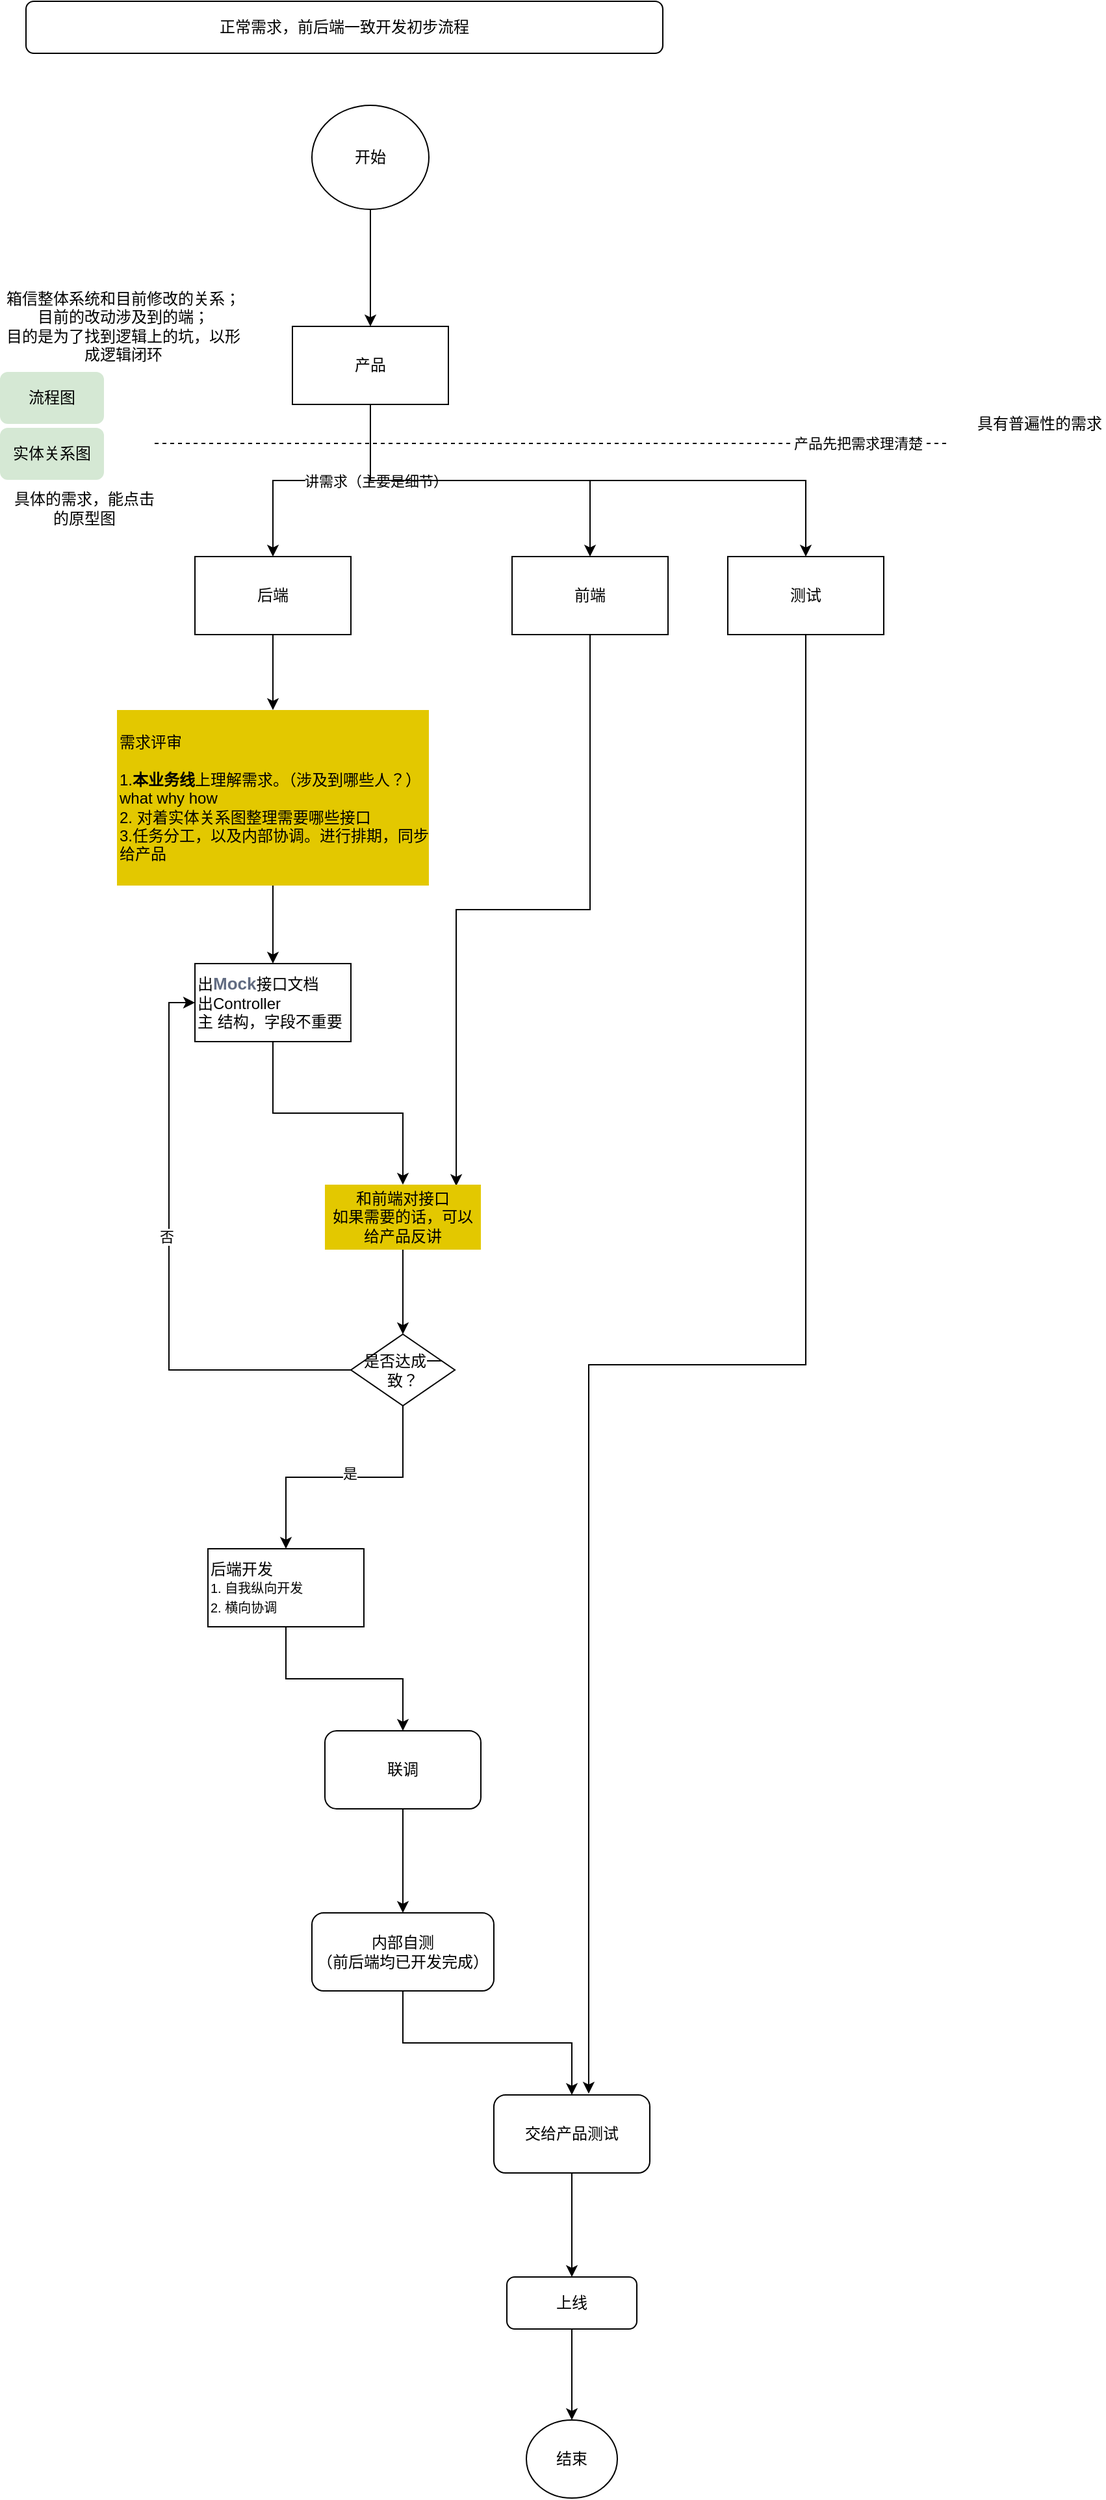 <mxfile version="14.6.6" type="github">
  <diagram id="eAi8zJwuuo-bABCW_Yco" name="第 1 页">
    <mxGraphModel dx="1717" dy="589" grid="1" gridSize="10" guides="1" tooltips="1" connect="1" arrows="1" fold="1" page="1" pageScale="1" pageWidth="827" pageHeight="1169" math="0" shadow="0">
      <root>
        <mxCell id="0" />
        <mxCell id="1" parent="0" />
        <mxCell id="UOCio54_dr0btCB2Ho9Q-3" value="" style="edgeStyle=orthogonalEdgeStyle;rounded=0;orthogonalLoop=1;jettySize=auto;html=1;" edge="1" parent="1" source="UOCio54_dr0btCB2Ho9Q-1" target="UOCio54_dr0btCB2Ho9Q-2">
          <mxGeometry relative="1" as="geometry" />
        </mxCell>
        <mxCell id="UOCio54_dr0btCB2Ho9Q-1" value="开始" style="ellipse;whiteSpace=wrap;html=1;" vertex="1" parent="1">
          <mxGeometry x="230" y="120" width="90" height="80" as="geometry" />
        </mxCell>
        <mxCell id="UOCio54_dr0btCB2Ho9Q-7" style="edgeStyle=orthogonalEdgeStyle;rounded=0;orthogonalLoop=1;jettySize=auto;html=1;exitX=0.5;exitY=1;exitDx=0;exitDy=0;entryX=0.5;entryY=0;entryDx=0;entryDy=0;" edge="1" parent="1" source="UOCio54_dr0btCB2Ho9Q-2" target="UOCio54_dr0btCB2Ho9Q-4">
          <mxGeometry relative="1" as="geometry" />
        </mxCell>
        <mxCell id="UOCio54_dr0btCB2Ho9Q-8" style="edgeStyle=orthogonalEdgeStyle;rounded=0;orthogonalLoop=1;jettySize=auto;html=1;exitX=0.5;exitY=1;exitDx=0;exitDy=0;entryX=0.5;entryY=0;entryDx=0;entryDy=0;" edge="1" parent="1" source="UOCio54_dr0btCB2Ho9Q-2" target="UOCio54_dr0btCB2Ho9Q-6">
          <mxGeometry relative="1" as="geometry" />
        </mxCell>
        <mxCell id="UOCio54_dr0btCB2Ho9Q-17" value="讲需求（主要是细节）" style="edgeLabel;html=1;align=center;verticalAlign=middle;resizable=0;points=[];" vertex="1" connectable="0" parent="UOCio54_dr0btCB2Ho9Q-8">
          <mxGeometry x="-0.566" relative="1" as="geometry">
            <mxPoint as="offset" />
          </mxGeometry>
        </mxCell>
        <mxCell id="UOCio54_dr0btCB2Ho9Q-23" style="edgeStyle=orthogonalEdgeStyle;rounded=0;orthogonalLoop=1;jettySize=auto;html=1;exitX=0.5;exitY=1;exitDx=0;exitDy=0;entryX=0.5;entryY=0;entryDx=0;entryDy=0;" edge="1" parent="1" source="UOCio54_dr0btCB2Ho9Q-2" target="UOCio54_dr0btCB2Ho9Q-9">
          <mxGeometry relative="1" as="geometry" />
        </mxCell>
        <mxCell id="UOCio54_dr0btCB2Ho9Q-2" value="产品" style="whiteSpace=wrap;html=1;" vertex="1" parent="1">
          <mxGeometry x="215" y="290" width="120" height="60" as="geometry" />
        </mxCell>
        <mxCell id="UOCio54_dr0btCB2Ho9Q-14" value="" style="edgeStyle=orthogonalEdgeStyle;rounded=0;orthogonalLoop=1;jettySize=auto;html=1;" edge="1" parent="1" source="UOCio54_dr0btCB2Ho9Q-4" target="UOCio54_dr0btCB2Ho9Q-13">
          <mxGeometry relative="1" as="geometry" />
        </mxCell>
        <mxCell id="UOCio54_dr0btCB2Ho9Q-4" value="后端" style="whiteSpace=wrap;html=1;" vertex="1" parent="1">
          <mxGeometry x="140" y="467" width="120" height="60" as="geometry" />
        </mxCell>
        <mxCell id="UOCio54_dr0btCB2Ho9Q-26" style="edgeStyle=orthogonalEdgeStyle;rounded=0;orthogonalLoop=1;jettySize=auto;html=1;exitX=0.5;exitY=1;exitDx=0;exitDy=0;entryX=0.842;entryY=0.02;entryDx=0;entryDy=0;entryPerimeter=0;" edge="1" parent="1" source="UOCio54_dr0btCB2Ho9Q-6" target="UOCio54_dr0btCB2Ho9Q-24">
          <mxGeometry relative="1" as="geometry" />
        </mxCell>
        <mxCell id="UOCio54_dr0btCB2Ho9Q-6" value="前端" style="whiteSpace=wrap;html=1;" vertex="1" parent="1">
          <mxGeometry x="384" y="467" width="120" height="60" as="geometry" />
        </mxCell>
        <mxCell id="UOCio54_dr0btCB2Ho9Q-40" style="edgeStyle=orthogonalEdgeStyle;rounded=0;orthogonalLoop=1;jettySize=auto;html=1;exitX=0.5;exitY=1;exitDx=0;exitDy=0;entryX=0.608;entryY=-0.017;entryDx=0;entryDy=0;entryPerimeter=0;" edge="1" parent="1" source="UOCio54_dr0btCB2Ho9Q-9" target="UOCio54_dr0btCB2Ho9Q-38">
          <mxGeometry relative="1" as="geometry" />
        </mxCell>
        <mxCell id="UOCio54_dr0btCB2Ho9Q-9" value="测试" style="whiteSpace=wrap;html=1;" vertex="1" parent="1">
          <mxGeometry x="550" y="467" width="120" height="60" as="geometry" />
        </mxCell>
        <mxCell id="UOCio54_dr0btCB2Ho9Q-10" value="" style="endArrow=none;html=1;dashed=1;" edge="1" parent="1">
          <mxGeometry width="50" height="50" relative="1" as="geometry">
            <mxPoint x="109" y="380" as="sourcePoint" />
            <mxPoint x="719" y="380" as="targetPoint" />
          </mxGeometry>
        </mxCell>
        <mxCell id="UOCio54_dr0btCB2Ho9Q-11" value="产品先把需求理清楚" style="edgeLabel;html=1;align=center;verticalAlign=middle;resizable=0;points=[];" vertex="1" connectable="0" parent="UOCio54_dr0btCB2Ho9Q-10">
          <mxGeometry x="0.774" relative="1" as="geometry">
            <mxPoint as="offset" />
          </mxGeometry>
        </mxCell>
        <mxCell id="UOCio54_dr0btCB2Ho9Q-12" value="具有普遍性的需求" style="text;html=1;strokeColor=none;fillColor=none;align=center;verticalAlign=middle;whiteSpace=wrap;rounded=0;" vertex="1" parent="1">
          <mxGeometry x="740" y="350" width="100" height="30" as="geometry" />
        </mxCell>
        <mxCell id="UOCio54_dr0btCB2Ho9Q-22" value="" style="edgeStyle=orthogonalEdgeStyle;rounded=0;orthogonalLoop=1;jettySize=auto;html=1;" edge="1" parent="1" source="UOCio54_dr0btCB2Ho9Q-13" target="UOCio54_dr0btCB2Ho9Q-21">
          <mxGeometry relative="1" as="geometry" />
        </mxCell>
        <mxCell id="UOCio54_dr0btCB2Ho9Q-13" value="需求评审&lt;br&gt;&lt;br&gt;1.&lt;b&gt;本业务线&lt;/b&gt;上理解需求。（涉及到哪些人？）what why how&lt;br&gt;2. 对着实体关系图整理需要哪些接口&lt;br&gt;3.任务分工，以及内部协调。进行排期，同步给产品" style="whiteSpace=wrap;html=1;align=left;fillColor=#e3c800;fontColor=#000000;strokeColor=none;" vertex="1" parent="1">
          <mxGeometry x="80" y="585" width="240" height="135" as="geometry" />
        </mxCell>
        <mxCell id="UOCio54_dr0btCB2Ho9Q-15" value="流程图" style="rounded=1;whiteSpace=wrap;html=1;fillColor=#d5e8d4;strokeColor=none;" vertex="1" parent="1">
          <mxGeometry x="-10" y="325" width="80" height="40" as="geometry" />
        </mxCell>
        <mxCell id="UOCio54_dr0btCB2Ho9Q-16" value="实体关系图" style="rounded=1;whiteSpace=wrap;html=1;fillColor=#d5e8d4;strokeColor=none;" vertex="1" parent="1">
          <mxGeometry x="-10" y="368" width="80" height="40" as="geometry" />
        </mxCell>
        <mxCell id="UOCio54_dr0btCB2Ho9Q-18" value="箱信整体系统和目前修改的关系；目前的改动涉及到的端；&lt;br&gt;目的是为了找到逻辑上的坑，以形成逻辑闭环" style="text;html=1;strokeColor=none;fillColor=none;align=center;verticalAlign=middle;whiteSpace=wrap;rounded=0;" vertex="1" parent="1">
          <mxGeometry x="-10" y="270" width="190" height="40" as="geometry" />
        </mxCell>
        <mxCell id="UOCio54_dr0btCB2Ho9Q-19" value="具体的需求，能点击的原型图" style="text;html=1;strokeColor=none;fillColor=none;align=center;verticalAlign=middle;whiteSpace=wrap;rounded=0;" vertex="1" parent="1">
          <mxGeometry y="420" width="110" height="20" as="geometry" />
        </mxCell>
        <mxCell id="UOCio54_dr0btCB2Ho9Q-25" value="" style="edgeStyle=orthogonalEdgeStyle;rounded=0;orthogonalLoop=1;jettySize=auto;html=1;" edge="1" parent="1" source="UOCio54_dr0btCB2Ho9Q-21" target="UOCio54_dr0btCB2Ho9Q-24">
          <mxGeometry relative="1" as="geometry" />
        </mxCell>
        <mxCell id="UOCio54_dr0btCB2Ho9Q-21" value="出&lt;span style=&quot;color: rgba(13 , 27 , 62 , 0.65) ; font-family: , , &amp;#34;segoe ui&amp;#34; , &amp;#34;roboto&amp;#34; , &amp;#34;helvetica neue&amp;#34; , &amp;#34;helvetica&amp;#34; , &amp;#34;pingfang sc&amp;#34; , &amp;#34;hiragino sans gb&amp;#34; , &amp;#34;microsoft yahei&amp;#34; , &amp;#34;simsun&amp;#34; , sans-serif ; font-size: 13px ; font-weight: 700 ; background-color: rgb(255 , 255 , 255)&quot;&gt;Mock&lt;/span&gt;接口文档&lt;br&gt;出Controller&lt;br&gt;主 结构，字段不重要" style="whiteSpace=wrap;html=1;align=left;" vertex="1" parent="1">
          <mxGeometry x="140" y="780" width="120" height="60" as="geometry" />
        </mxCell>
        <mxCell id="UOCio54_dr0btCB2Ho9Q-28" value="" style="edgeStyle=orthogonalEdgeStyle;rounded=0;orthogonalLoop=1;jettySize=auto;html=1;" edge="1" parent="1" source="UOCio54_dr0btCB2Ho9Q-24" target="UOCio54_dr0btCB2Ho9Q-27">
          <mxGeometry relative="1" as="geometry" />
        </mxCell>
        <mxCell id="UOCio54_dr0btCB2Ho9Q-24" value="和前端对接口&lt;br&gt;如果需要的话，可以给产品反讲" style="whiteSpace=wrap;html=1;align=center;fillColor=#e3c800;fontColor=#000000;strokeColor=none;" vertex="1" parent="1">
          <mxGeometry x="240" y="950" width="120" height="50" as="geometry" />
        </mxCell>
        <mxCell id="UOCio54_dr0btCB2Ho9Q-30" value="" style="edgeStyle=orthogonalEdgeStyle;rounded=0;orthogonalLoop=1;jettySize=auto;html=1;" edge="1" parent="1" source="UOCio54_dr0btCB2Ho9Q-27" target="UOCio54_dr0btCB2Ho9Q-29">
          <mxGeometry relative="1" as="geometry" />
        </mxCell>
        <mxCell id="UOCio54_dr0btCB2Ho9Q-31" value="是" style="edgeLabel;html=1;align=center;verticalAlign=middle;resizable=0;points=[];" vertex="1" connectable="0" parent="UOCio54_dr0btCB2Ho9Q-30">
          <mxGeometry x="-0.04" y="-3" relative="1" as="geometry">
            <mxPoint as="offset" />
          </mxGeometry>
        </mxCell>
        <mxCell id="UOCio54_dr0btCB2Ho9Q-32" style="edgeStyle=orthogonalEdgeStyle;rounded=0;orthogonalLoop=1;jettySize=auto;html=1;exitX=0;exitY=0.5;exitDx=0;exitDy=0;entryX=0;entryY=0.5;entryDx=0;entryDy=0;" edge="1" parent="1" source="UOCio54_dr0btCB2Ho9Q-27" target="UOCio54_dr0btCB2Ho9Q-21">
          <mxGeometry relative="1" as="geometry">
            <mxPoint x="120" y="840" as="targetPoint" />
          </mxGeometry>
        </mxCell>
        <mxCell id="UOCio54_dr0btCB2Ho9Q-33" value="否" style="edgeLabel;html=1;align=center;verticalAlign=middle;resizable=0;points=[];" vertex="1" connectable="0" parent="UOCio54_dr0btCB2Ho9Q-32">
          <mxGeometry x="0.096" y="2" relative="1" as="geometry">
            <mxPoint as="offset" />
          </mxGeometry>
        </mxCell>
        <mxCell id="UOCio54_dr0btCB2Ho9Q-27" value="是否达成一致？" style="rhombus;whiteSpace=wrap;html=1;" vertex="1" parent="1">
          <mxGeometry x="260" y="1065" width="80" height="55" as="geometry" />
        </mxCell>
        <mxCell id="UOCio54_dr0btCB2Ho9Q-37" style="edgeStyle=orthogonalEdgeStyle;rounded=0;orthogonalLoop=1;jettySize=auto;html=1;exitX=0.5;exitY=1;exitDx=0;exitDy=0;entryX=0.5;entryY=0;entryDx=0;entryDy=0;" edge="1" parent="1" source="UOCio54_dr0btCB2Ho9Q-29" target="UOCio54_dr0btCB2Ho9Q-34">
          <mxGeometry relative="1" as="geometry" />
        </mxCell>
        <mxCell id="UOCio54_dr0btCB2Ho9Q-29" value="后端开发&lt;br&gt;&lt;font size=&quot;1&quot;&gt;1. 自我纵向开发&lt;br&gt;2. 横向协调&lt;br&gt;&lt;/font&gt;" style="whiteSpace=wrap;html=1;align=left;" vertex="1" parent="1">
          <mxGeometry x="150" y="1230" width="120" height="60" as="geometry" />
        </mxCell>
        <mxCell id="UOCio54_dr0btCB2Ho9Q-36" value="" style="edgeStyle=orthogonalEdgeStyle;rounded=0;orthogonalLoop=1;jettySize=auto;html=1;" edge="1" parent="1" source="UOCio54_dr0btCB2Ho9Q-34" target="UOCio54_dr0btCB2Ho9Q-35">
          <mxGeometry relative="1" as="geometry" />
        </mxCell>
        <mxCell id="UOCio54_dr0btCB2Ho9Q-34" value="联调" style="rounded=1;whiteSpace=wrap;html=1;" vertex="1" parent="1">
          <mxGeometry x="240" y="1370" width="120" height="60" as="geometry" />
        </mxCell>
        <mxCell id="UOCio54_dr0btCB2Ho9Q-39" style="edgeStyle=orthogonalEdgeStyle;rounded=0;orthogonalLoop=1;jettySize=auto;html=1;exitX=0.5;exitY=1;exitDx=0;exitDy=0;entryX=0.5;entryY=0;entryDx=0;entryDy=0;" edge="1" parent="1" source="UOCio54_dr0btCB2Ho9Q-35" target="UOCio54_dr0btCB2Ho9Q-38">
          <mxGeometry relative="1" as="geometry" />
        </mxCell>
        <mxCell id="UOCio54_dr0btCB2Ho9Q-35" value="内部自测&lt;br&gt;（前后端均已开发完成）" style="whiteSpace=wrap;html=1;rounded=1;" vertex="1" parent="1">
          <mxGeometry x="230" y="1510" width="140" height="60" as="geometry" />
        </mxCell>
        <mxCell id="UOCio54_dr0btCB2Ho9Q-43" value="" style="edgeStyle=orthogonalEdgeStyle;rounded=0;orthogonalLoop=1;jettySize=auto;html=1;" edge="1" parent="1" source="UOCio54_dr0btCB2Ho9Q-38" target="UOCio54_dr0btCB2Ho9Q-42">
          <mxGeometry relative="1" as="geometry" />
        </mxCell>
        <mxCell id="UOCio54_dr0btCB2Ho9Q-38" value="交给产品测试" style="rounded=1;whiteSpace=wrap;html=1;" vertex="1" parent="1">
          <mxGeometry x="370" y="1650" width="120" height="60" as="geometry" />
        </mxCell>
        <mxCell id="UOCio54_dr0btCB2Ho9Q-41" value="正常需求，前后端一致开发初步流程" style="rounded=1;whiteSpace=wrap;html=1;" vertex="1" parent="1">
          <mxGeometry x="10" y="40" width="490" height="40" as="geometry" />
        </mxCell>
        <mxCell id="UOCio54_dr0btCB2Ho9Q-45" value="" style="edgeStyle=orthogonalEdgeStyle;rounded=0;orthogonalLoop=1;jettySize=auto;html=1;" edge="1" parent="1" source="UOCio54_dr0btCB2Ho9Q-42" target="UOCio54_dr0btCB2Ho9Q-44">
          <mxGeometry relative="1" as="geometry" />
        </mxCell>
        <mxCell id="UOCio54_dr0btCB2Ho9Q-42" value="上线" style="rounded=1;whiteSpace=wrap;html=1;" vertex="1" parent="1">
          <mxGeometry x="380" y="1790" width="100" height="40" as="geometry" />
        </mxCell>
        <mxCell id="UOCio54_dr0btCB2Ho9Q-44" value="结束" style="ellipse;whiteSpace=wrap;html=1;rounded=1;" vertex="1" parent="1">
          <mxGeometry x="395" y="1900" width="70" height="60" as="geometry" />
        </mxCell>
      </root>
    </mxGraphModel>
  </diagram>
</mxfile>
